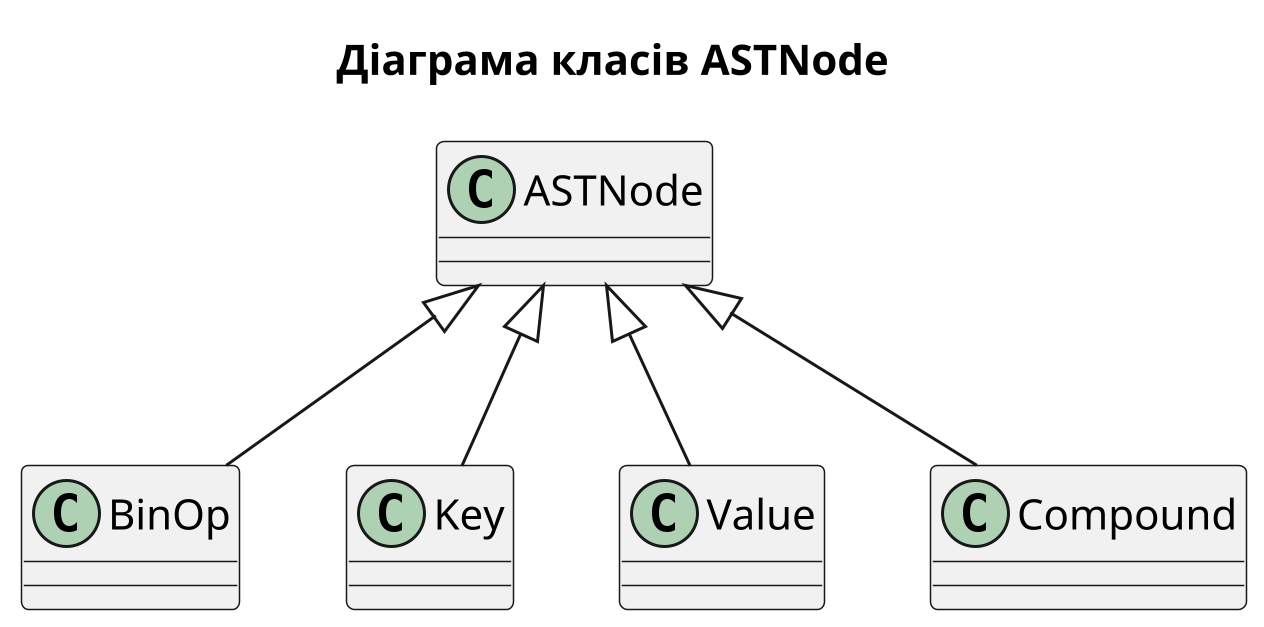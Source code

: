 @startuml Usecases
scale 3
title Діаграма класів ASTNode


class BinOp extends ASTNode
class Key extends ASTNode
class Value extends ASTNode
class Compound extends ASTNode

@enduml